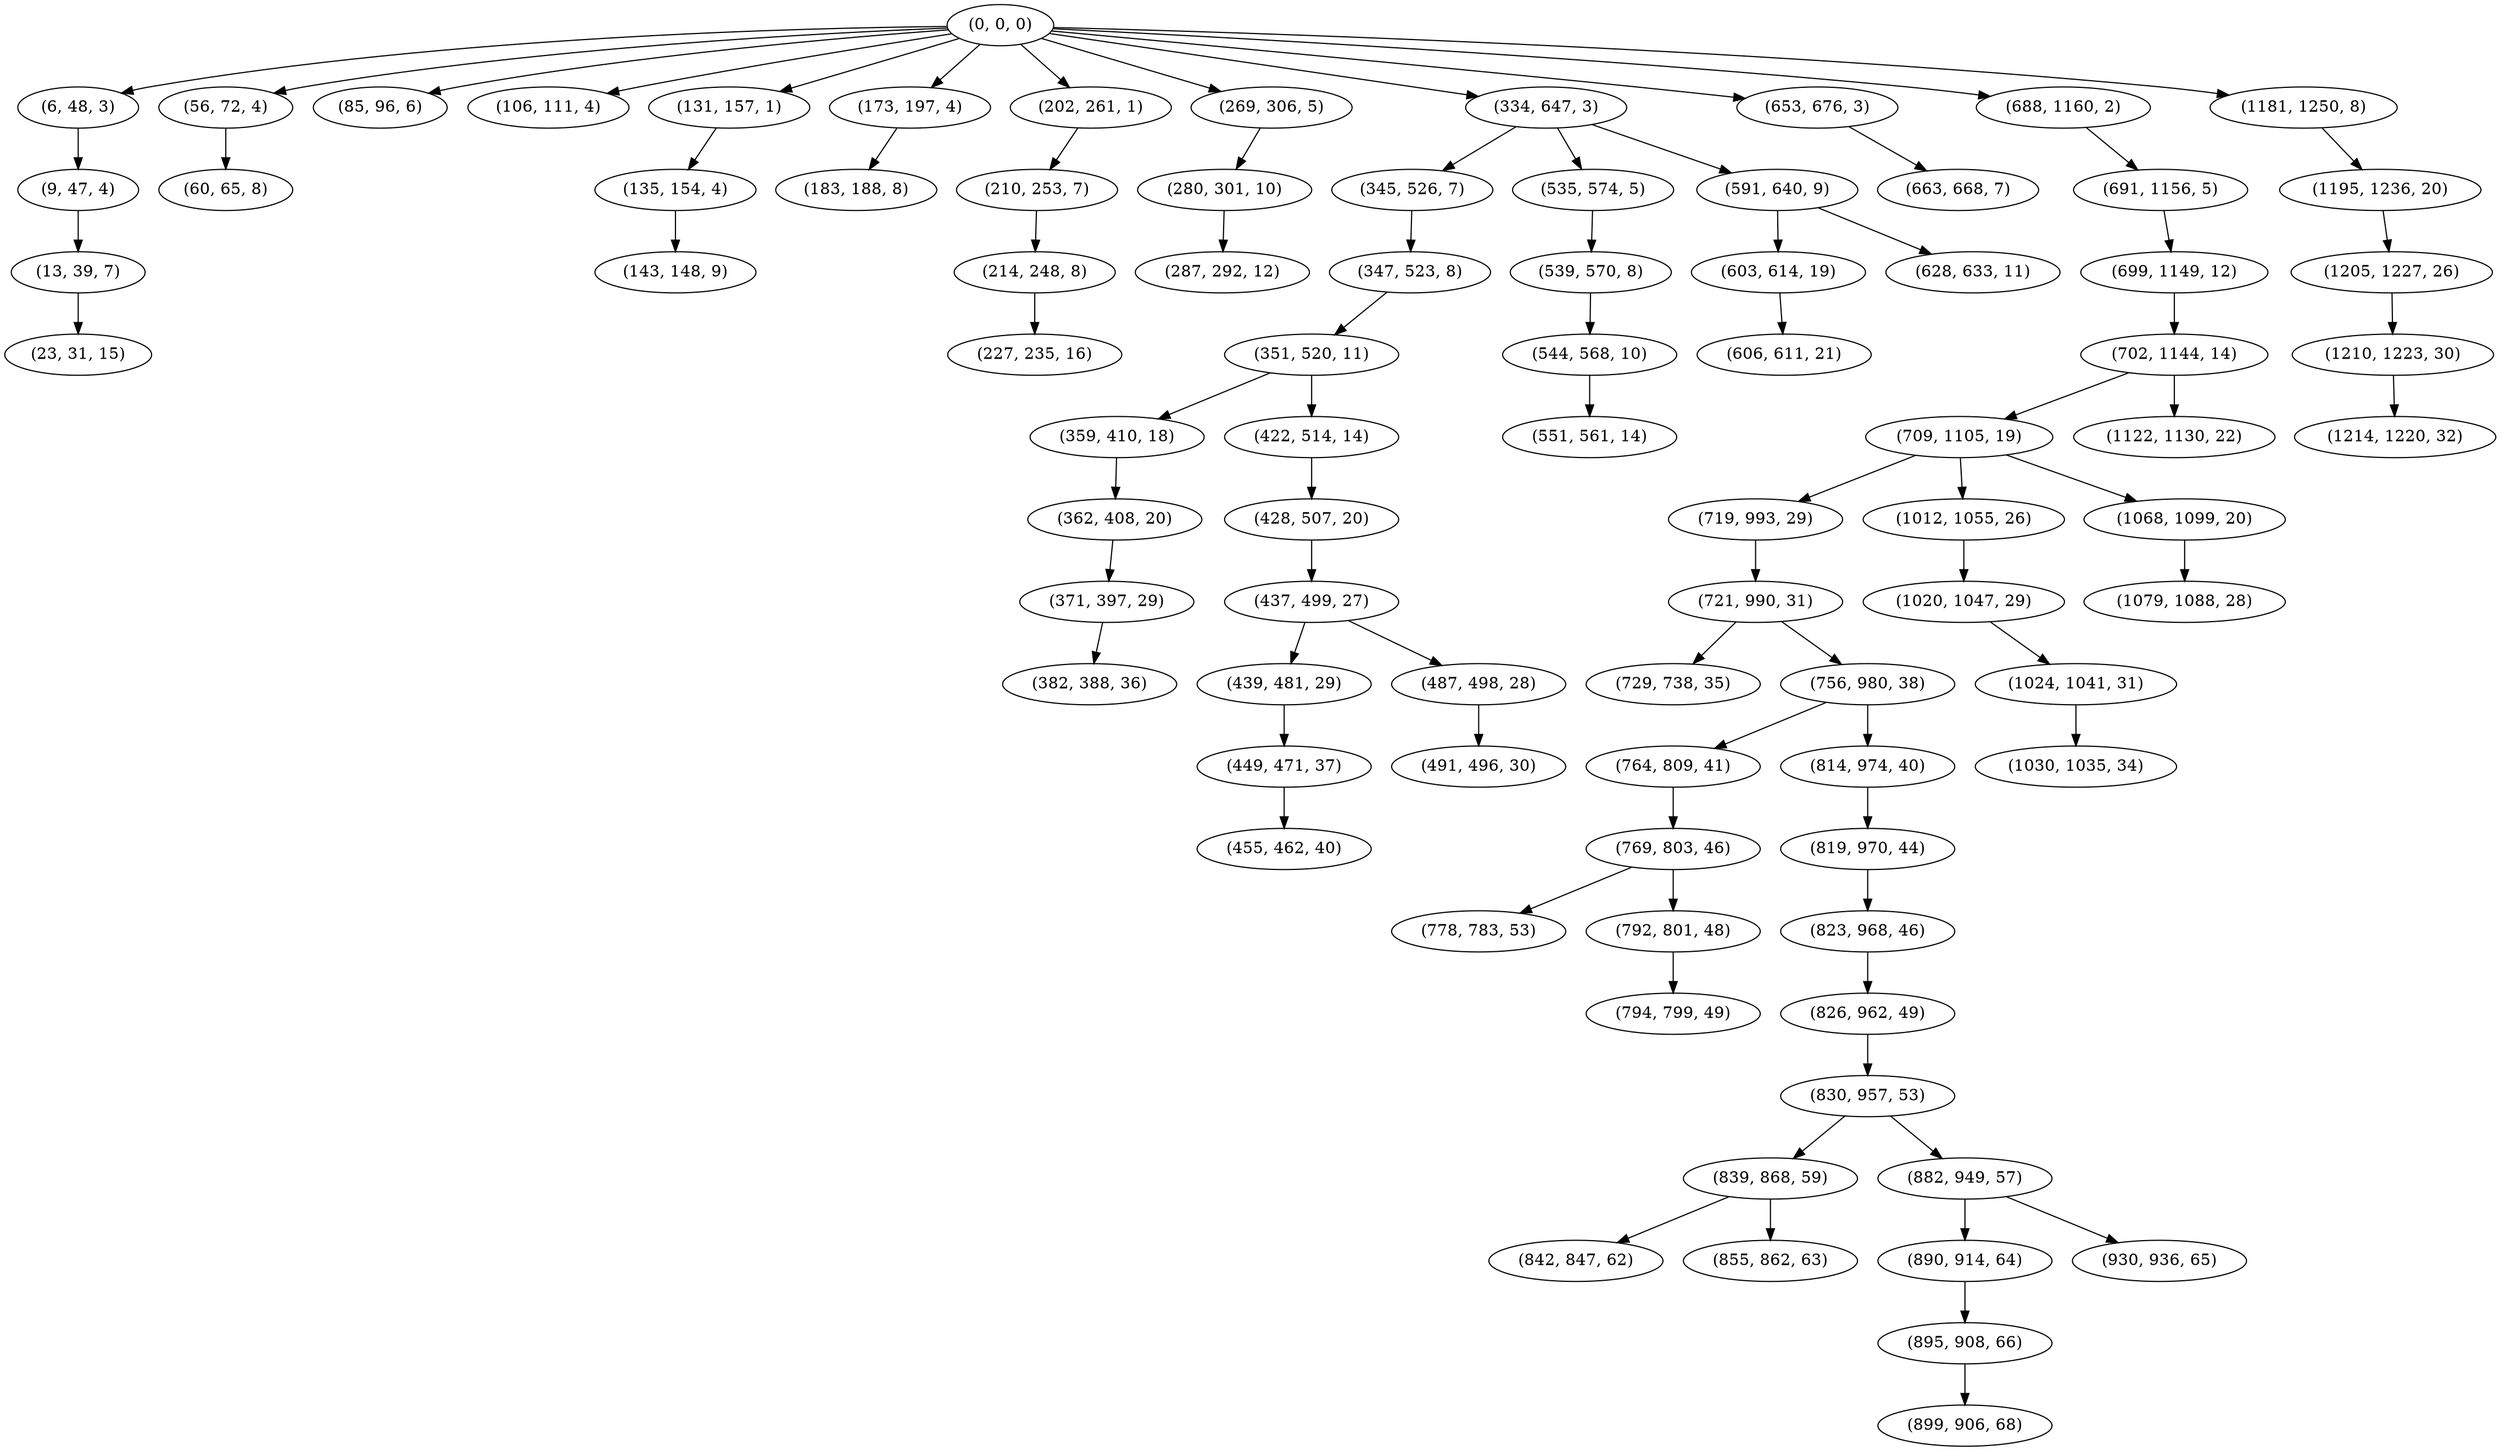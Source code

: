 digraph tree {
    "(0, 0, 0)";
    "(6, 48, 3)";
    "(9, 47, 4)";
    "(13, 39, 7)";
    "(23, 31, 15)";
    "(56, 72, 4)";
    "(60, 65, 8)";
    "(85, 96, 6)";
    "(106, 111, 4)";
    "(131, 157, 1)";
    "(135, 154, 4)";
    "(143, 148, 9)";
    "(173, 197, 4)";
    "(183, 188, 8)";
    "(202, 261, 1)";
    "(210, 253, 7)";
    "(214, 248, 8)";
    "(227, 235, 16)";
    "(269, 306, 5)";
    "(280, 301, 10)";
    "(287, 292, 12)";
    "(334, 647, 3)";
    "(345, 526, 7)";
    "(347, 523, 8)";
    "(351, 520, 11)";
    "(359, 410, 18)";
    "(362, 408, 20)";
    "(371, 397, 29)";
    "(382, 388, 36)";
    "(422, 514, 14)";
    "(428, 507, 20)";
    "(437, 499, 27)";
    "(439, 481, 29)";
    "(449, 471, 37)";
    "(455, 462, 40)";
    "(487, 498, 28)";
    "(491, 496, 30)";
    "(535, 574, 5)";
    "(539, 570, 8)";
    "(544, 568, 10)";
    "(551, 561, 14)";
    "(591, 640, 9)";
    "(603, 614, 19)";
    "(606, 611, 21)";
    "(628, 633, 11)";
    "(653, 676, 3)";
    "(663, 668, 7)";
    "(688, 1160, 2)";
    "(691, 1156, 5)";
    "(699, 1149, 12)";
    "(702, 1144, 14)";
    "(709, 1105, 19)";
    "(719, 993, 29)";
    "(721, 990, 31)";
    "(729, 738, 35)";
    "(756, 980, 38)";
    "(764, 809, 41)";
    "(769, 803, 46)";
    "(778, 783, 53)";
    "(792, 801, 48)";
    "(794, 799, 49)";
    "(814, 974, 40)";
    "(819, 970, 44)";
    "(823, 968, 46)";
    "(826, 962, 49)";
    "(830, 957, 53)";
    "(839, 868, 59)";
    "(842, 847, 62)";
    "(855, 862, 63)";
    "(882, 949, 57)";
    "(890, 914, 64)";
    "(895, 908, 66)";
    "(899, 906, 68)";
    "(930, 936, 65)";
    "(1012, 1055, 26)";
    "(1020, 1047, 29)";
    "(1024, 1041, 31)";
    "(1030, 1035, 34)";
    "(1068, 1099, 20)";
    "(1079, 1088, 28)";
    "(1122, 1130, 22)";
    "(1181, 1250, 8)";
    "(1195, 1236, 20)";
    "(1205, 1227, 26)";
    "(1210, 1223, 30)";
    "(1214, 1220, 32)";
    "(0, 0, 0)" -> "(6, 48, 3)";
    "(0, 0, 0)" -> "(56, 72, 4)";
    "(0, 0, 0)" -> "(85, 96, 6)";
    "(0, 0, 0)" -> "(106, 111, 4)";
    "(0, 0, 0)" -> "(131, 157, 1)";
    "(0, 0, 0)" -> "(173, 197, 4)";
    "(0, 0, 0)" -> "(202, 261, 1)";
    "(0, 0, 0)" -> "(269, 306, 5)";
    "(0, 0, 0)" -> "(334, 647, 3)";
    "(0, 0, 0)" -> "(653, 676, 3)";
    "(0, 0, 0)" -> "(688, 1160, 2)";
    "(0, 0, 0)" -> "(1181, 1250, 8)";
    "(6, 48, 3)" -> "(9, 47, 4)";
    "(9, 47, 4)" -> "(13, 39, 7)";
    "(13, 39, 7)" -> "(23, 31, 15)";
    "(56, 72, 4)" -> "(60, 65, 8)";
    "(131, 157, 1)" -> "(135, 154, 4)";
    "(135, 154, 4)" -> "(143, 148, 9)";
    "(173, 197, 4)" -> "(183, 188, 8)";
    "(202, 261, 1)" -> "(210, 253, 7)";
    "(210, 253, 7)" -> "(214, 248, 8)";
    "(214, 248, 8)" -> "(227, 235, 16)";
    "(269, 306, 5)" -> "(280, 301, 10)";
    "(280, 301, 10)" -> "(287, 292, 12)";
    "(334, 647, 3)" -> "(345, 526, 7)";
    "(334, 647, 3)" -> "(535, 574, 5)";
    "(334, 647, 3)" -> "(591, 640, 9)";
    "(345, 526, 7)" -> "(347, 523, 8)";
    "(347, 523, 8)" -> "(351, 520, 11)";
    "(351, 520, 11)" -> "(359, 410, 18)";
    "(351, 520, 11)" -> "(422, 514, 14)";
    "(359, 410, 18)" -> "(362, 408, 20)";
    "(362, 408, 20)" -> "(371, 397, 29)";
    "(371, 397, 29)" -> "(382, 388, 36)";
    "(422, 514, 14)" -> "(428, 507, 20)";
    "(428, 507, 20)" -> "(437, 499, 27)";
    "(437, 499, 27)" -> "(439, 481, 29)";
    "(437, 499, 27)" -> "(487, 498, 28)";
    "(439, 481, 29)" -> "(449, 471, 37)";
    "(449, 471, 37)" -> "(455, 462, 40)";
    "(487, 498, 28)" -> "(491, 496, 30)";
    "(535, 574, 5)" -> "(539, 570, 8)";
    "(539, 570, 8)" -> "(544, 568, 10)";
    "(544, 568, 10)" -> "(551, 561, 14)";
    "(591, 640, 9)" -> "(603, 614, 19)";
    "(591, 640, 9)" -> "(628, 633, 11)";
    "(603, 614, 19)" -> "(606, 611, 21)";
    "(653, 676, 3)" -> "(663, 668, 7)";
    "(688, 1160, 2)" -> "(691, 1156, 5)";
    "(691, 1156, 5)" -> "(699, 1149, 12)";
    "(699, 1149, 12)" -> "(702, 1144, 14)";
    "(702, 1144, 14)" -> "(709, 1105, 19)";
    "(702, 1144, 14)" -> "(1122, 1130, 22)";
    "(709, 1105, 19)" -> "(719, 993, 29)";
    "(709, 1105, 19)" -> "(1012, 1055, 26)";
    "(709, 1105, 19)" -> "(1068, 1099, 20)";
    "(719, 993, 29)" -> "(721, 990, 31)";
    "(721, 990, 31)" -> "(729, 738, 35)";
    "(721, 990, 31)" -> "(756, 980, 38)";
    "(756, 980, 38)" -> "(764, 809, 41)";
    "(756, 980, 38)" -> "(814, 974, 40)";
    "(764, 809, 41)" -> "(769, 803, 46)";
    "(769, 803, 46)" -> "(778, 783, 53)";
    "(769, 803, 46)" -> "(792, 801, 48)";
    "(792, 801, 48)" -> "(794, 799, 49)";
    "(814, 974, 40)" -> "(819, 970, 44)";
    "(819, 970, 44)" -> "(823, 968, 46)";
    "(823, 968, 46)" -> "(826, 962, 49)";
    "(826, 962, 49)" -> "(830, 957, 53)";
    "(830, 957, 53)" -> "(839, 868, 59)";
    "(830, 957, 53)" -> "(882, 949, 57)";
    "(839, 868, 59)" -> "(842, 847, 62)";
    "(839, 868, 59)" -> "(855, 862, 63)";
    "(882, 949, 57)" -> "(890, 914, 64)";
    "(882, 949, 57)" -> "(930, 936, 65)";
    "(890, 914, 64)" -> "(895, 908, 66)";
    "(895, 908, 66)" -> "(899, 906, 68)";
    "(1012, 1055, 26)" -> "(1020, 1047, 29)";
    "(1020, 1047, 29)" -> "(1024, 1041, 31)";
    "(1024, 1041, 31)" -> "(1030, 1035, 34)";
    "(1068, 1099, 20)" -> "(1079, 1088, 28)";
    "(1181, 1250, 8)" -> "(1195, 1236, 20)";
    "(1195, 1236, 20)" -> "(1205, 1227, 26)";
    "(1205, 1227, 26)" -> "(1210, 1223, 30)";
    "(1210, 1223, 30)" -> "(1214, 1220, 32)";
}
